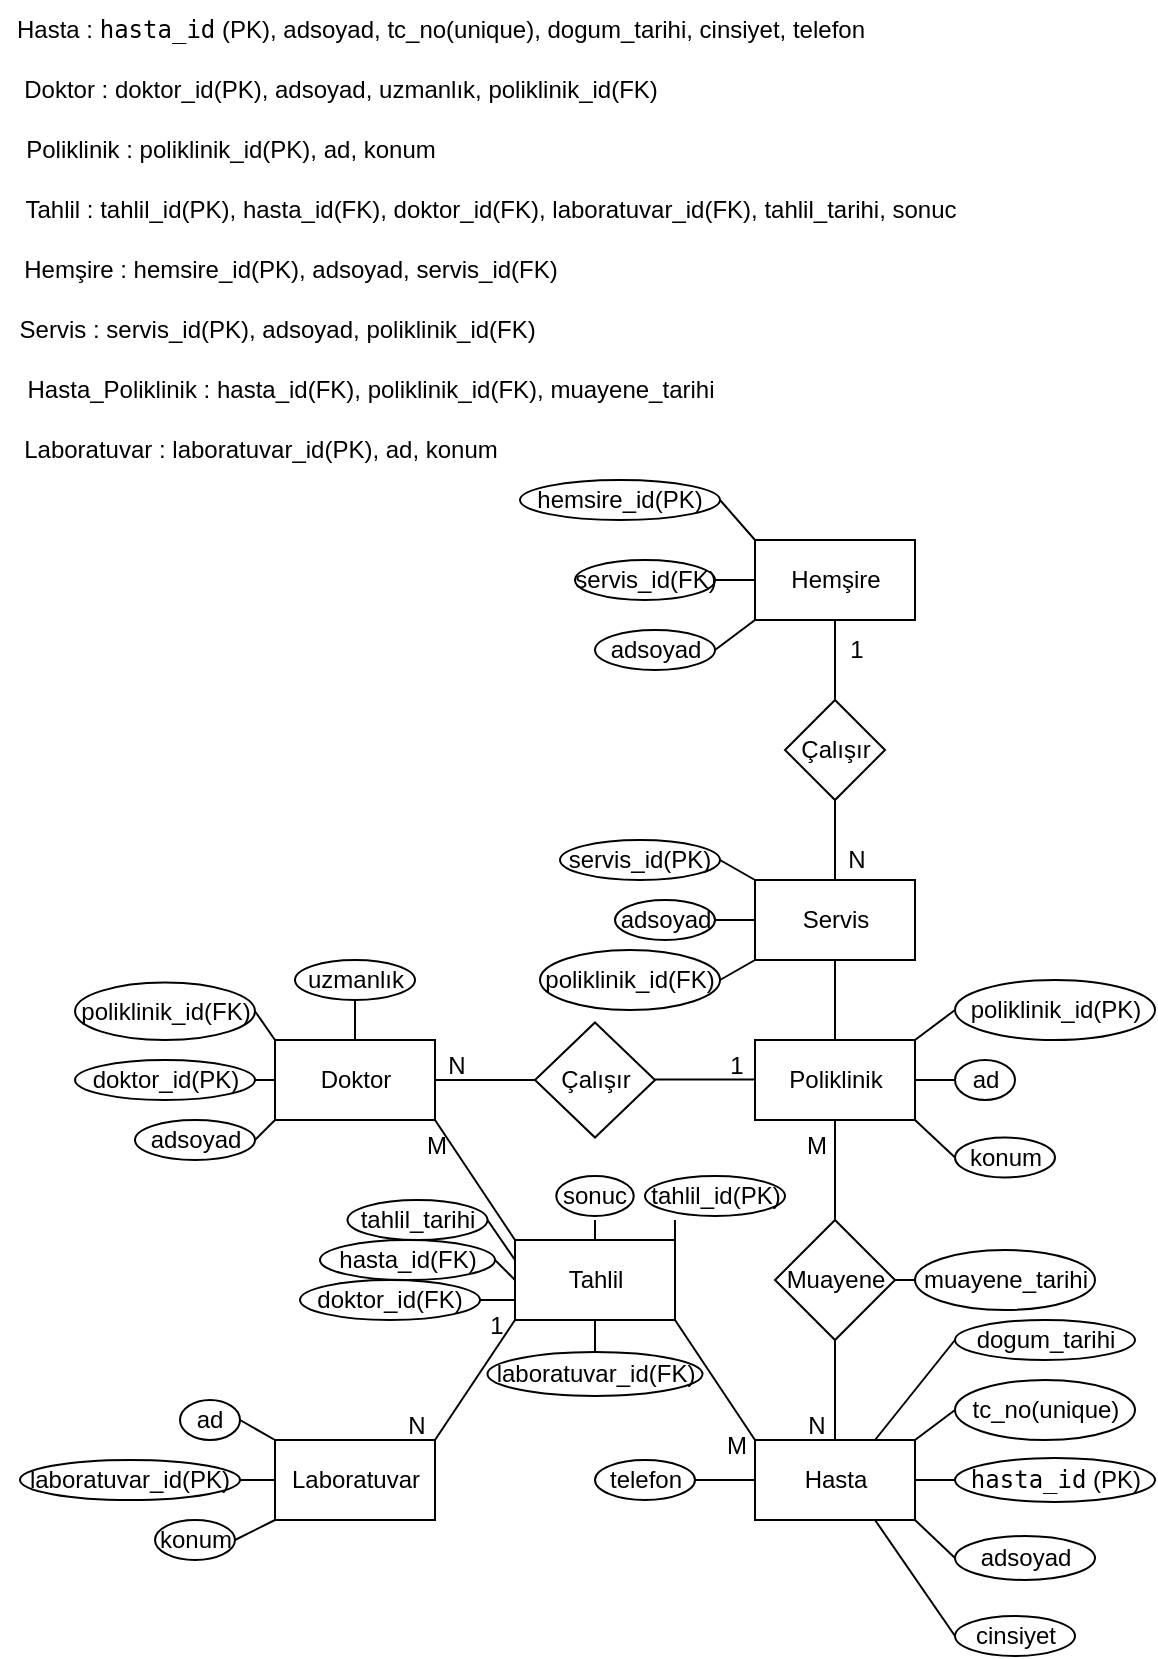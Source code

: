 <mxfile version="28.2.5">
  <diagram name="Sayfa -1" id="G6bia2JavWfTJnQ2Qtfd">
    <mxGraphModel dx="442" dy="792" grid="1" gridSize="10" guides="1" tooltips="1" connect="1" arrows="1" fold="1" page="1" pageScale="1" pageWidth="1654" pageHeight="2336" math="0" shadow="0">
      <root>
        <mxCell id="0" />
        <mxCell id="1" parent="0" />
        <mxCell id="yx5aJnkx0sQJDzMLvDzS-1" value="Doktor" style="rounded=0;whiteSpace=wrap;html=1;" vertex="1" parent="1">
          <mxGeometry x="137.5" y="528" width="80" height="40" as="geometry" />
        </mxCell>
        <mxCell id="yx5aJnkx0sQJDzMLvDzS-2" value="Poliklinik" style="rounded=0;whiteSpace=wrap;html=1;" vertex="1" parent="1">
          <mxGeometry x="377.5" y="528" width="80" height="40" as="geometry" />
        </mxCell>
        <mxCell id="yx5aJnkx0sQJDzMLvDzS-3" value="Hasta" style="rounded=0;whiteSpace=wrap;html=1;" vertex="1" parent="1">
          <mxGeometry x="377.5" y="728" width="80" height="40" as="geometry" />
        </mxCell>
        <mxCell id="yx5aJnkx0sQJDzMLvDzS-5" value="Laboratuvar" style="rounded=0;whiteSpace=wrap;html=1;" vertex="1" parent="1">
          <mxGeometry x="137.5" y="728" width="80" height="40" as="geometry" />
        </mxCell>
        <mxCell id="yx5aJnkx0sQJDzMLvDzS-7" value="Hemşire" style="rounded=0;whiteSpace=wrap;html=1;" vertex="1" parent="1">
          <mxGeometry x="377.5" y="278" width="80" height="40" as="geometry" />
        </mxCell>
        <mxCell id="yx5aJnkx0sQJDzMLvDzS-8" value="Servis" style="rounded=0;whiteSpace=wrap;html=1;" vertex="1" parent="1">
          <mxGeometry x="377.5" y="448" width="80" height="40" as="geometry" />
        </mxCell>
        <mxCell id="yx5aJnkx0sQJDzMLvDzS-10" value="Hasta :&amp;nbsp;&lt;code&gt;hasta_id&lt;/code&gt; (PK), adsoyad, tc_no(unique), dogum_tarihi, cinsiyet, telefon" style="text;html=1;align=center;verticalAlign=middle;resizable=0;points=[];autosize=1;strokeColor=none;fillColor=none;" vertex="1" parent="1">
          <mxGeometry y="8" width="440" height="30" as="geometry" />
        </mxCell>
        <mxCell id="yx5aJnkx0sQJDzMLvDzS-11" value="Doktor : doktor_id(PK), adsoyad, uzmanlık, poliklinik_id(FK)" style="text;html=1;align=center;verticalAlign=middle;resizable=0;points=[];autosize=1;strokeColor=none;fillColor=none;" vertex="1" parent="1">
          <mxGeometry y="38" width="340" height="30" as="geometry" />
        </mxCell>
        <mxCell id="yx5aJnkx0sQJDzMLvDzS-12" value="Poliklinik : poliklinik_id(PK),&amp;nbsp;ad, konum" style="text;html=1;align=center;verticalAlign=middle;resizable=0;points=[];autosize=1;strokeColor=none;fillColor=none;" vertex="1" parent="1">
          <mxGeometry y="68" width="230" height="30" as="geometry" />
        </mxCell>
        <mxCell id="yx5aJnkx0sQJDzMLvDzS-13" value="Tahlil : tahlil_id(PK), hasta_id(FK), doktor_id(FK), laboratuvar_id(FK), tahlil_tarihi, sonuc" style="text;html=1;align=center;verticalAlign=middle;resizable=0;points=[];autosize=1;strokeColor=none;fillColor=none;" vertex="1" parent="1">
          <mxGeometry y="98" width="490" height="30" as="geometry" />
        </mxCell>
        <mxCell id="yx5aJnkx0sQJDzMLvDzS-14" value="Hemşire : hemsire_id(PK), adsoyad, servis_id(FK)" style="text;html=1;align=center;verticalAlign=middle;resizable=0;points=[];autosize=1;strokeColor=none;fillColor=none;" vertex="1" parent="1">
          <mxGeometry y="128" width="290" height="30" as="geometry" />
        </mxCell>
        <mxCell id="yx5aJnkx0sQJDzMLvDzS-15" value="Servis : servis_id(PK), adsoyad, poliklinik_id(FK)&amp;nbsp;" style="text;html=1;align=center;verticalAlign=middle;resizable=0;points=[];autosize=1;strokeColor=none;fillColor=none;" vertex="1" parent="1">
          <mxGeometry y="158" width="280" height="30" as="geometry" />
        </mxCell>
        <mxCell id="yx5aJnkx0sQJDzMLvDzS-16" value="Hasta_Poliklinik : hasta_id(FK), poliklinik_id(FK), muayene_tarihi" style="text;html=1;align=center;verticalAlign=middle;resizable=0;points=[];autosize=1;strokeColor=none;fillColor=none;" vertex="1" parent="1">
          <mxGeometry y="188" width="370" height="30" as="geometry" />
        </mxCell>
        <mxCell id="yx5aJnkx0sQJDzMLvDzS-17" value="Tahlil" style="rounded=0;whiteSpace=wrap;html=1;" vertex="1" parent="1">
          <mxGeometry x="257.5" y="628" width="80" height="40" as="geometry" />
        </mxCell>
        <mxCell id="yx5aJnkx0sQJDzMLvDzS-18" value="Çalışır" style="rhombus;whiteSpace=wrap;html=1;" vertex="1" parent="1">
          <mxGeometry x="392.5" y="358" width="50" height="50" as="geometry" />
        </mxCell>
        <mxCell id="yx5aJnkx0sQJDzMLvDzS-20" value="" style="endArrow=none;html=1;rounded=0;exitX=0.5;exitY=0;exitDx=0;exitDy=0;entryX=0.5;entryY=1;entryDx=0;entryDy=0;" edge="1" parent="1" source="yx5aJnkx0sQJDzMLvDzS-18" target="yx5aJnkx0sQJDzMLvDzS-7">
          <mxGeometry width="50" height="50" relative="1" as="geometry">
            <mxPoint x="407.5" y="248" as="sourcePoint" />
            <mxPoint x="408" y="288" as="targetPoint" />
          </mxGeometry>
        </mxCell>
        <mxCell id="yx5aJnkx0sQJDzMLvDzS-21" value="Çalışır" style="rhombus;whiteSpace=wrap;html=1;" vertex="1" parent="1">
          <mxGeometry x="267.5" y="519.25" width="60" height="57.5" as="geometry" />
        </mxCell>
        <mxCell id="yx5aJnkx0sQJDzMLvDzS-24" value="Muayene" style="rhombus;whiteSpace=wrap;html=1;" vertex="1" parent="1">
          <mxGeometry x="387.5" y="618" width="60" height="60" as="geometry" />
        </mxCell>
        <mxCell id="yx5aJnkx0sQJDzMLvDzS-27" value="" style="endArrow=none;html=1;rounded=0;entryX=0.5;entryY=0;entryDx=0;entryDy=0;exitX=0.5;exitY=1;exitDx=0;exitDy=0;" edge="1" parent="1" source="yx5aJnkx0sQJDzMLvDzS-18" target="yx5aJnkx0sQJDzMLvDzS-8">
          <mxGeometry width="50" height="50" relative="1" as="geometry">
            <mxPoint x="470" y="318" as="sourcePoint" />
            <mxPoint x="497.5" y="428" as="targetPoint" />
          </mxGeometry>
        </mxCell>
        <mxCell id="yx5aJnkx0sQJDzMLvDzS-29" value="&lt;span style=&quot;text-wrap-mode: nowrap;&quot;&gt;servis_id(PK)&lt;/span&gt;" style="ellipse;whiteSpace=wrap;html=1;" vertex="1" parent="1">
          <mxGeometry x="280" y="428" width="80" height="20" as="geometry" />
        </mxCell>
        <mxCell id="yx5aJnkx0sQJDzMLvDzS-30" value="" style="endArrow=none;html=1;rounded=0;exitX=0;exitY=0;exitDx=0;exitDy=0;entryX=1;entryY=0.5;entryDx=0;entryDy=0;" edge="1" parent="1" source="yx5aJnkx0sQJDzMLvDzS-8" target="yx5aJnkx0sQJDzMLvDzS-29">
          <mxGeometry width="50" height="50" relative="1" as="geometry">
            <mxPoint x="377.5" y="468" as="sourcePoint" />
            <mxPoint x="427.5" y="418" as="targetPoint" />
          </mxGeometry>
        </mxCell>
        <mxCell id="yx5aJnkx0sQJDzMLvDzS-32" value="1" style="text;html=1;align=center;verticalAlign=middle;resizable=0;points=[];autosize=1;strokeColor=none;fillColor=none;" vertex="1" parent="1">
          <mxGeometry x="412.5" y="318" width="30" height="30" as="geometry" />
        </mxCell>
        <mxCell id="yx5aJnkx0sQJDzMLvDzS-33" value="N" style="text;html=1;align=center;verticalAlign=middle;resizable=0;points=[];autosize=1;strokeColor=none;fillColor=none;" vertex="1" parent="1">
          <mxGeometry x="412.5" y="423" width="30" height="30" as="geometry" />
        </mxCell>
        <mxCell id="yx5aJnkx0sQJDzMLvDzS-34" value="adsoyad" style="ellipse;whiteSpace=wrap;html=1;" vertex="1" parent="1">
          <mxGeometry x="307.5" y="458" width="50" height="20" as="geometry" />
        </mxCell>
        <mxCell id="yx5aJnkx0sQJDzMLvDzS-35" value="" style="endArrow=none;html=1;rounded=0;entryX=0;entryY=0.5;entryDx=0;entryDy=0;exitX=1;exitY=0.5;exitDx=0;exitDy=0;" edge="1" parent="1" source="yx5aJnkx0sQJDzMLvDzS-34" target="yx5aJnkx0sQJDzMLvDzS-8">
          <mxGeometry width="50" height="50" relative="1" as="geometry">
            <mxPoint x="297.5" y="438" as="sourcePoint" />
            <mxPoint x="347.5" y="388" as="targetPoint" />
          </mxGeometry>
        </mxCell>
        <mxCell id="yx5aJnkx0sQJDzMLvDzS-36" value="poliklinik_id(FK)" style="ellipse;whiteSpace=wrap;html=1;" vertex="1" parent="1">
          <mxGeometry x="270" y="483" width="90" height="30" as="geometry" />
        </mxCell>
        <mxCell id="yx5aJnkx0sQJDzMLvDzS-37" value="" style="endArrow=none;html=1;rounded=0;entryX=0;entryY=1;entryDx=0;entryDy=0;exitX=1;exitY=0.5;exitDx=0;exitDy=0;" edge="1" parent="1" source="yx5aJnkx0sQJDzMLvDzS-36" target="yx5aJnkx0sQJDzMLvDzS-8">
          <mxGeometry width="50" height="50" relative="1" as="geometry">
            <mxPoint x="347.5" y="458" as="sourcePoint" />
            <mxPoint x="387.5" y="458" as="targetPoint" />
          </mxGeometry>
        </mxCell>
        <mxCell id="yx5aJnkx0sQJDzMLvDzS-38" value="&lt;span style=&quot;text-wrap-mode: nowrap;&quot;&gt;hemsire_id(PK)&lt;/span&gt;" style="ellipse;whiteSpace=wrap;html=1;" vertex="1" parent="1">
          <mxGeometry x="260" y="248" width="100" height="20" as="geometry" />
        </mxCell>
        <mxCell id="yx5aJnkx0sQJDzMLvDzS-39" value="" style="endArrow=none;html=1;rounded=0;entryX=0;entryY=0;entryDx=0;entryDy=0;exitX=1;exitY=0.5;exitDx=0;exitDy=0;" edge="1" parent="1" source="yx5aJnkx0sQJDzMLvDzS-38" target="yx5aJnkx0sQJDzMLvDzS-7">
          <mxGeometry width="50" height="50" relative="1" as="geometry">
            <mxPoint x="357.5" y="226" as="sourcePoint" />
            <mxPoint x="357.5" y="298" as="targetPoint" />
          </mxGeometry>
        </mxCell>
        <mxCell id="yx5aJnkx0sQJDzMLvDzS-40" value="&lt;span style=&quot;text-wrap-mode: nowrap;&quot;&gt;servis_id(FK)&lt;/span&gt;" style="ellipse;whiteSpace=wrap;html=1;" vertex="1" parent="1">
          <mxGeometry x="287.5" y="288" width="70" height="20" as="geometry" />
        </mxCell>
        <mxCell id="yx5aJnkx0sQJDzMLvDzS-41" value="" style="endArrow=none;html=1;rounded=0;entryX=0;entryY=0.5;entryDx=0;entryDy=0;exitX=1;exitY=0.5;exitDx=0;exitDy=0;" edge="1" parent="1" source="yx5aJnkx0sQJDzMLvDzS-40" target="yx5aJnkx0sQJDzMLvDzS-7">
          <mxGeometry width="50" height="50" relative="1" as="geometry">
            <mxPoint x="337.5" y="298" as="sourcePoint" />
            <mxPoint x="347.5" y="315" as="targetPoint" />
          </mxGeometry>
        </mxCell>
        <mxCell id="yx5aJnkx0sQJDzMLvDzS-42" value="adsoyad" style="ellipse;whiteSpace=wrap;html=1;" vertex="1" parent="1">
          <mxGeometry x="297.5" y="323" width="60" height="20" as="geometry" />
        </mxCell>
        <mxCell id="yx5aJnkx0sQJDzMLvDzS-43" value="" style="endArrow=none;html=1;rounded=0;entryX=0;entryY=1;entryDx=0;entryDy=0;exitX=1;exitY=0.5;exitDx=0;exitDy=0;" edge="1" parent="1" source="yx5aJnkx0sQJDzMLvDzS-42" target="yx5aJnkx0sQJDzMLvDzS-7">
          <mxGeometry width="50" height="50" relative="1" as="geometry">
            <mxPoint x="367.5" y="318" as="sourcePoint" />
            <mxPoint x="377.5" y="335" as="targetPoint" />
          </mxGeometry>
        </mxCell>
        <mxCell id="yx5aJnkx0sQJDzMLvDzS-44" value="" style="endArrow=none;html=1;rounded=0;exitX=1;exitY=0.5;exitDx=0;exitDy=0;entryX=0;entryY=0.5;entryDx=0;entryDy=0;" edge="1" parent="1" source="yx5aJnkx0sQJDzMLvDzS-1" target="yx5aJnkx0sQJDzMLvDzS-21">
          <mxGeometry width="50" height="50" relative="1" as="geometry">
            <mxPoint x="297.5" y="688" as="sourcePoint" />
            <mxPoint x="347.5" y="638" as="targetPoint" />
          </mxGeometry>
        </mxCell>
        <mxCell id="yx5aJnkx0sQJDzMLvDzS-45" value="" style="endArrow=none;html=1;rounded=0;exitX=1;exitY=0.5;exitDx=0;exitDy=0;entryX=0;entryY=0.5;entryDx=0;entryDy=0;" edge="1" parent="1">
          <mxGeometry width="50" height="50" relative="1" as="geometry">
            <mxPoint x="327.5" y="547.74" as="sourcePoint" />
            <mxPoint x="377.5" y="547.74" as="targetPoint" />
          </mxGeometry>
        </mxCell>
        <mxCell id="yx5aJnkx0sQJDzMLvDzS-46" value="adsoyad" style="ellipse;whiteSpace=wrap;html=1;" vertex="1" parent="1">
          <mxGeometry x="67.5" y="568" width="60" height="20" as="geometry" />
        </mxCell>
        <mxCell id="yx5aJnkx0sQJDzMLvDzS-47" value="" style="endArrow=none;html=1;rounded=0;exitX=1;exitY=0.5;exitDx=0;exitDy=0;entryX=0;entryY=1;entryDx=0;entryDy=0;" edge="1" parent="1" source="yx5aJnkx0sQJDzMLvDzS-46" target="yx5aJnkx0sQJDzMLvDzS-1">
          <mxGeometry width="50" height="50" relative="1" as="geometry">
            <mxPoint x="157.5" y="658" as="sourcePoint" />
            <mxPoint x="207.5" y="608" as="targetPoint" />
          </mxGeometry>
        </mxCell>
        <mxCell id="yx5aJnkx0sQJDzMLvDzS-48" value="&lt;span style=&quot;text-wrap-mode: nowrap;&quot;&gt;doktor_id(PK)&lt;/span&gt;" style="ellipse;whiteSpace=wrap;html=1;" vertex="1" parent="1">
          <mxGeometry x="37.5" y="538" width="90" height="20" as="geometry" />
        </mxCell>
        <mxCell id="yx5aJnkx0sQJDzMLvDzS-49" value="" style="endArrow=none;html=1;rounded=0;exitX=1;exitY=0.5;exitDx=0;exitDy=0;entryX=0;entryY=0.5;entryDx=0;entryDy=0;" edge="1" parent="1" source="yx5aJnkx0sQJDzMLvDzS-48" target="yx5aJnkx0sQJDzMLvDzS-1">
          <mxGeometry width="50" height="50" relative="1" as="geometry">
            <mxPoint x="157.5" y="668" as="sourcePoint" />
            <mxPoint x="207.5" y="618" as="targetPoint" />
          </mxGeometry>
        </mxCell>
        <mxCell id="yx5aJnkx0sQJDzMLvDzS-50" value="&lt;span style=&quot;text-wrap-mode: nowrap;&quot;&gt;poliklinik_id(FK)&lt;/span&gt;" style="ellipse;whiteSpace=wrap;html=1;direction=east;" vertex="1" parent="1">
          <mxGeometry x="37.5" y="499.25" width="90" height="28.75" as="geometry" />
        </mxCell>
        <mxCell id="yx5aJnkx0sQJDzMLvDzS-51" value="" style="endArrow=none;html=1;rounded=0;exitX=1;exitY=0.5;exitDx=0;exitDy=0;entryX=0;entryY=0;entryDx=0;entryDy=0;" edge="1" parent="1" source="yx5aJnkx0sQJDzMLvDzS-50" target="yx5aJnkx0sQJDzMLvDzS-1">
          <mxGeometry width="50" height="50" relative="1" as="geometry">
            <mxPoint x="137.5" y="528" as="sourcePoint" />
            <mxPoint x="147.5" y="518" as="targetPoint" />
          </mxGeometry>
        </mxCell>
        <mxCell id="yx5aJnkx0sQJDzMLvDzS-52" value="&lt;span style=&quot;text-wrap-mode: nowrap;&quot;&gt;poliklinik_id(PK)&lt;/span&gt;" style="ellipse;whiteSpace=wrap;html=1;" vertex="1" parent="1">
          <mxGeometry x="477.5" y="498" width="100" height="30" as="geometry" />
        </mxCell>
        <mxCell id="yx5aJnkx0sQJDzMLvDzS-53" value="" style="endArrow=none;html=1;rounded=0;entryX=0;entryY=0.5;entryDx=0;entryDy=0;exitX=1;exitY=0;exitDx=0;exitDy=0;" edge="1" parent="1" source="yx5aJnkx0sQJDzMLvDzS-2" target="yx5aJnkx0sQJDzMLvDzS-52">
          <mxGeometry width="50" height="50" relative="1" as="geometry">
            <mxPoint x="417.5" y="678" as="sourcePoint" />
            <mxPoint x="467.5" y="628" as="targetPoint" />
            <Array as="points" />
          </mxGeometry>
        </mxCell>
        <mxCell id="yx5aJnkx0sQJDzMLvDzS-54" value="ad" style="ellipse;whiteSpace=wrap;html=1;" vertex="1" parent="1">
          <mxGeometry x="477.5" y="538" width="30" height="20" as="geometry" />
        </mxCell>
        <mxCell id="yx5aJnkx0sQJDzMLvDzS-55" value="" style="endArrow=none;html=1;rounded=0;exitX=1;exitY=0.5;exitDx=0;exitDy=0;entryX=0;entryY=0.5;entryDx=0;entryDy=0;" edge="1" parent="1" source="yx5aJnkx0sQJDzMLvDzS-2" target="yx5aJnkx0sQJDzMLvDzS-54">
          <mxGeometry width="50" height="50" relative="1" as="geometry">
            <mxPoint x="477.5" y="638" as="sourcePoint" />
            <mxPoint x="527.5" y="588" as="targetPoint" />
          </mxGeometry>
        </mxCell>
        <mxCell id="yx5aJnkx0sQJDzMLvDzS-56" value="konum" style="ellipse;whiteSpace=wrap;html=1;" vertex="1" parent="1">
          <mxGeometry x="477.5" y="576.75" width="50" height="20" as="geometry" />
        </mxCell>
        <mxCell id="yx5aJnkx0sQJDzMLvDzS-57" value="" style="endArrow=none;html=1;rounded=0;exitX=1;exitY=1;exitDx=0;exitDy=0;entryX=0;entryY=0.5;entryDx=0;entryDy=0;" edge="1" parent="1" source="yx5aJnkx0sQJDzMLvDzS-2" target="yx5aJnkx0sQJDzMLvDzS-56">
          <mxGeometry width="50" height="50" relative="1" as="geometry">
            <mxPoint x="477.5" y="638" as="sourcePoint" />
            <mxPoint x="527.5" y="588" as="targetPoint" />
          </mxGeometry>
        </mxCell>
        <mxCell id="yx5aJnkx0sQJDzMLvDzS-58" value="N" style="text;html=1;align=center;verticalAlign=middle;resizable=0;points=[];autosize=1;strokeColor=none;fillColor=none;" vertex="1" parent="1">
          <mxGeometry x="212.5" y="526" width="30" height="30" as="geometry" />
        </mxCell>
        <mxCell id="yx5aJnkx0sQJDzMLvDzS-59" value="1" style="text;html=1;align=center;verticalAlign=middle;resizable=0;points=[];autosize=1;strokeColor=none;fillColor=none;" vertex="1" parent="1">
          <mxGeometry x="352.5" y="526" width="30" height="30" as="geometry" />
        </mxCell>
        <mxCell id="yx5aJnkx0sQJDzMLvDzS-60" value="" style="endArrow=none;html=1;rounded=0;exitX=0.5;exitY=0;exitDx=0;exitDy=0;entryX=0.5;entryY=1;entryDx=0;entryDy=0;" edge="1" parent="1" source="yx5aJnkx0sQJDzMLvDzS-3" target="yx5aJnkx0sQJDzMLvDzS-24">
          <mxGeometry width="50" height="50" relative="1" as="geometry">
            <mxPoint x="377.5" y="718" as="sourcePoint" />
            <mxPoint x="427.5" y="668" as="targetPoint" />
          </mxGeometry>
        </mxCell>
        <mxCell id="yx5aJnkx0sQJDzMLvDzS-61" value="" style="endArrow=none;html=1;rounded=0;exitX=0.5;exitY=0;exitDx=0;exitDy=0;entryX=0.5;entryY=1;entryDx=0;entryDy=0;" edge="1" parent="1" source="yx5aJnkx0sQJDzMLvDzS-24" target="yx5aJnkx0sQJDzMLvDzS-2">
          <mxGeometry width="50" height="50" relative="1" as="geometry">
            <mxPoint x="377.5" y="718" as="sourcePoint" />
            <mxPoint x="427.5" y="668" as="targetPoint" />
          </mxGeometry>
        </mxCell>
        <mxCell id="yx5aJnkx0sQJDzMLvDzS-62" value="N" style="text;html=1;align=center;verticalAlign=middle;resizable=0;points=[];autosize=1;strokeColor=none;fillColor=none;" vertex="1" parent="1">
          <mxGeometry x="392.5" y="706" width="30" height="30" as="geometry" />
        </mxCell>
        <mxCell id="yx5aJnkx0sQJDzMLvDzS-63" value="M" style="text;html=1;align=center;verticalAlign=middle;resizable=0;points=[];autosize=1;strokeColor=none;fillColor=none;" vertex="1" parent="1">
          <mxGeometry x="392.5" y="566" width="30" height="30" as="geometry" />
        </mxCell>
        <mxCell id="yx5aJnkx0sQJDzMLvDzS-64" value="&lt;span style=&quot;text-wrap-mode: nowrap;&quot;&gt;dogum_tarihi&lt;/span&gt;" style="ellipse;whiteSpace=wrap;html=1;" vertex="1" parent="1">
          <mxGeometry x="477.5" y="668" width="90" height="20" as="geometry" />
        </mxCell>
        <mxCell id="yx5aJnkx0sQJDzMLvDzS-65" value="&lt;code style=&quot;text-wrap-mode: nowrap;&quot;&gt;hasta_id&lt;/code&gt;&lt;span style=&quot;text-wrap-mode: nowrap;&quot;&gt;&amp;nbsp;(PK)&lt;/span&gt;" style="ellipse;whiteSpace=wrap;html=1;" vertex="1" parent="1">
          <mxGeometry x="477.5" y="737" width="100" height="22" as="geometry" />
        </mxCell>
        <mxCell id="yx5aJnkx0sQJDzMLvDzS-66" value="&lt;span style=&quot;text-wrap-mode: nowrap;&quot;&gt;adsoyad&lt;/span&gt;" style="ellipse;whiteSpace=wrap;html=1;" vertex="1" parent="1">
          <mxGeometry x="477.5" y="776" width="70" height="22" as="geometry" />
        </mxCell>
        <mxCell id="yx5aJnkx0sQJDzMLvDzS-67" value="&lt;span style=&quot;text-wrap-mode: nowrap;&quot;&gt;tc_no(unique)&lt;/span&gt;" style="ellipse;whiteSpace=wrap;html=1;" vertex="1" parent="1">
          <mxGeometry x="477.5" y="698" width="90" height="30" as="geometry" />
        </mxCell>
        <mxCell id="yx5aJnkx0sQJDzMLvDzS-68" value="" style="endArrow=none;html=1;rounded=0;exitX=0;exitY=0.5;exitDx=0;exitDy=0;entryX=1;entryY=1;entryDx=0;entryDy=0;" edge="1" parent="1" source="yx5aJnkx0sQJDzMLvDzS-66" target="yx5aJnkx0sQJDzMLvDzS-3">
          <mxGeometry width="50" height="50" relative="1" as="geometry">
            <mxPoint x="567.5" y="868" as="sourcePoint" />
            <mxPoint x="617.5" y="818" as="targetPoint" />
          </mxGeometry>
        </mxCell>
        <mxCell id="yx5aJnkx0sQJDzMLvDzS-69" value="" style="endArrow=none;html=1;rounded=0;exitX=0;exitY=0.5;exitDx=0;exitDy=0;entryX=1;entryY=0.5;entryDx=0;entryDy=0;" edge="1" parent="1" source="yx5aJnkx0sQJDzMLvDzS-65" target="yx5aJnkx0sQJDzMLvDzS-3">
          <mxGeometry width="50" height="50" relative="1" as="geometry">
            <mxPoint x="567.5" y="868" as="sourcePoint" />
            <mxPoint x="617.5" y="818" as="targetPoint" />
          </mxGeometry>
        </mxCell>
        <mxCell id="yx5aJnkx0sQJDzMLvDzS-70" value="" style="endArrow=none;html=1;rounded=0;exitX=0;exitY=0.5;exitDx=0;exitDy=0;entryX=1;entryY=0;entryDx=0;entryDy=0;" edge="1" parent="1" source="yx5aJnkx0sQJDzMLvDzS-67" target="yx5aJnkx0sQJDzMLvDzS-3">
          <mxGeometry width="50" height="50" relative="1" as="geometry">
            <mxPoint x="567.5" y="868" as="sourcePoint" />
            <mxPoint x="617.5" y="818" as="targetPoint" />
          </mxGeometry>
        </mxCell>
        <mxCell id="yx5aJnkx0sQJDzMLvDzS-73" value="" style="endArrow=none;html=1;rounded=0;exitX=0.75;exitY=0;exitDx=0;exitDy=0;entryX=0;entryY=0.5;entryDx=0;entryDy=0;" edge="1" parent="1" source="yx5aJnkx0sQJDzMLvDzS-3" target="yx5aJnkx0sQJDzMLvDzS-64">
          <mxGeometry width="50" height="50" relative="1" as="geometry">
            <mxPoint x="447.5" y="718" as="sourcePoint" />
            <mxPoint x="497.5" y="668" as="targetPoint" />
          </mxGeometry>
        </mxCell>
        <mxCell id="yx5aJnkx0sQJDzMLvDzS-74" value="&lt;span style=&quot;text-wrap-mode: nowrap;&quot;&gt;cinsiyet&lt;/span&gt;" style="ellipse;whiteSpace=wrap;html=1;" vertex="1" parent="1">
          <mxGeometry x="477.5" y="816" width="60" height="20" as="geometry" />
        </mxCell>
        <mxCell id="yx5aJnkx0sQJDzMLvDzS-75" value="" style="endArrow=none;html=1;rounded=0;exitX=0;exitY=0.5;exitDx=0;exitDy=0;entryX=0.75;entryY=1;entryDx=0;entryDy=0;" edge="1" parent="1" source="yx5aJnkx0sQJDzMLvDzS-74" target="yx5aJnkx0sQJDzMLvDzS-3">
          <mxGeometry width="50" height="50" relative="1" as="geometry">
            <mxPoint x="437.5" y="838" as="sourcePoint" />
            <mxPoint x="487.5" y="788" as="targetPoint" />
          </mxGeometry>
        </mxCell>
        <mxCell id="yx5aJnkx0sQJDzMLvDzS-76" value="telefon" style="ellipse;whiteSpace=wrap;html=1;" vertex="1" parent="1">
          <mxGeometry x="297.5" y="738" width="50" height="20" as="geometry" />
        </mxCell>
        <mxCell id="yx5aJnkx0sQJDzMLvDzS-78" value="" style="endArrow=none;html=1;rounded=0;entryX=0;entryY=0.5;entryDx=0;entryDy=0;exitX=1;exitY=0.5;exitDx=0;exitDy=0;" edge="1" parent="1" source="yx5aJnkx0sQJDzMLvDzS-76" target="yx5aJnkx0sQJDzMLvDzS-3">
          <mxGeometry width="50" height="50" relative="1" as="geometry">
            <mxPoint x="387.5" y="708" as="sourcePoint" />
            <mxPoint x="457.5" y="718" as="targetPoint" />
          </mxGeometry>
        </mxCell>
        <mxCell id="yx5aJnkx0sQJDzMLvDzS-79" value="" style="endArrow=none;html=1;rounded=0;exitX=0;exitY=0;exitDx=0;exitDy=0;entryX=1;entryY=1;entryDx=0;entryDy=0;" edge="1" parent="1" source="yx5aJnkx0sQJDzMLvDzS-3" target="yx5aJnkx0sQJDzMLvDzS-17">
          <mxGeometry width="50" height="50" relative="1" as="geometry">
            <mxPoint x="327.5" y="618" as="sourcePoint" />
            <mxPoint x="377.5" y="568" as="targetPoint" />
          </mxGeometry>
        </mxCell>
        <mxCell id="yx5aJnkx0sQJDzMLvDzS-80" value="" style="endArrow=none;html=1;rounded=0;exitX=0;exitY=0;exitDx=0;exitDy=0;entryX=1;entryY=1;entryDx=0;entryDy=0;" edge="1" parent="1" source="yx5aJnkx0sQJDzMLvDzS-17" target="yx5aJnkx0sQJDzMLvDzS-1">
          <mxGeometry width="50" height="50" relative="1" as="geometry">
            <mxPoint x="327.5" y="618" as="sourcePoint" />
            <mxPoint x="377.5" y="568" as="targetPoint" />
          </mxGeometry>
        </mxCell>
        <mxCell id="yx5aJnkx0sQJDzMLvDzS-82" value="&lt;span style=&quot;text-wrap-mode: nowrap;&quot;&gt;sonuc&lt;/span&gt;" style="ellipse;whiteSpace=wrap;html=1;" vertex="1" parent="1">
          <mxGeometry x="278.13" y="596" width="38.75" height="20" as="geometry" />
        </mxCell>
        <mxCell id="yx5aJnkx0sQJDzMLvDzS-83" value="&lt;span style=&quot;text-wrap-mode: nowrap;&quot;&gt;tahlil_tarihi&lt;/span&gt;" style="ellipse;whiteSpace=wrap;html=1;" vertex="1" parent="1">
          <mxGeometry x="173.75" y="608" width="70" height="20" as="geometry" />
        </mxCell>
        <mxCell id="yx5aJnkx0sQJDzMLvDzS-84" value="&lt;span style=&quot;text-wrap-mode: nowrap;&quot;&gt;laboratuvar_id(FK)&lt;/span&gt;" style="ellipse;whiteSpace=wrap;html=1;" vertex="1" parent="1">
          <mxGeometry x="243.75" y="684" width="107.5" height="22" as="geometry" />
        </mxCell>
        <mxCell id="yx5aJnkx0sQJDzMLvDzS-85" value="&lt;span style=&quot;text-wrap-mode: nowrap;&quot;&gt;doktor_id(FK)&lt;/span&gt;" style="ellipse;whiteSpace=wrap;html=1;" vertex="1" parent="1">
          <mxGeometry x="150" y="648" width="90" height="20" as="geometry" />
        </mxCell>
        <mxCell id="yx5aJnkx0sQJDzMLvDzS-86" value="&lt;span style=&quot;text-wrap-mode: nowrap;&quot;&gt;hasta_id(FK)&lt;/span&gt;" style="ellipse;whiteSpace=wrap;html=1;" vertex="1" parent="1">
          <mxGeometry x="160" y="628" width="87.5" height="20" as="geometry" />
        </mxCell>
        <mxCell id="yx5aJnkx0sQJDzMLvDzS-87" value="&lt;span style=&quot;text-wrap-mode: nowrap;&quot;&gt;tahlil_id(PK)&lt;/span&gt;" style="ellipse;whiteSpace=wrap;html=1;" vertex="1" parent="1">
          <mxGeometry x="322.5" y="596" width="70" height="20" as="geometry" />
        </mxCell>
        <mxCell id="yx5aJnkx0sQJDzMLvDzS-88" value="" style="endArrow=none;html=1;rounded=0;entryX=0.5;entryY=1;entryDx=0;entryDy=0;exitX=0.5;exitY=0;exitDx=0;exitDy=0;" edge="1" parent="1" source="yx5aJnkx0sQJDzMLvDzS-84" target="yx5aJnkx0sQJDzMLvDzS-17">
          <mxGeometry width="50" height="50" relative="1" as="geometry">
            <mxPoint x="228.13" y="798" as="sourcePoint" />
            <mxPoint x="278.13" y="748" as="targetPoint" />
          </mxGeometry>
        </mxCell>
        <mxCell id="yx5aJnkx0sQJDzMLvDzS-89" value="" style="endArrow=none;html=1;rounded=0;entryX=0;entryY=0.75;entryDx=0;entryDy=0;exitX=1;exitY=0.5;exitDx=0;exitDy=0;" edge="1" parent="1" source="yx5aJnkx0sQJDzMLvDzS-85" target="yx5aJnkx0sQJDzMLvDzS-17">
          <mxGeometry width="50" height="50" relative="1" as="geometry">
            <mxPoint x="87.5" y="848" as="sourcePoint" />
            <mxPoint x="137.5" y="798" as="targetPoint" />
          </mxGeometry>
        </mxCell>
        <mxCell id="yx5aJnkx0sQJDzMLvDzS-90" value="" style="endArrow=none;html=1;rounded=0;entryX=0;entryY=0.5;entryDx=0;entryDy=0;exitX=1;exitY=0.5;exitDx=0;exitDy=0;" edge="1" parent="1" source="yx5aJnkx0sQJDzMLvDzS-86" target="yx5aJnkx0sQJDzMLvDzS-17">
          <mxGeometry width="50" height="50" relative="1" as="geometry">
            <mxPoint x="77.5" y="836" as="sourcePoint" />
            <mxPoint x="237.5" y="698" as="targetPoint" />
          </mxGeometry>
        </mxCell>
        <mxCell id="yx5aJnkx0sQJDzMLvDzS-92" value="" style="endArrow=none;html=1;rounded=0;exitX=0.5;exitY=0;exitDx=0;exitDy=0;" edge="1" parent="1" source="yx5aJnkx0sQJDzMLvDzS-17">
          <mxGeometry width="50" height="50" relative="1" as="geometry">
            <mxPoint x="247.5" y="746" as="sourcePoint" />
            <mxPoint x="297.5" y="618" as="targetPoint" />
          </mxGeometry>
        </mxCell>
        <mxCell id="yx5aJnkx0sQJDzMLvDzS-93" value="" style="endArrow=none;html=1;rounded=0;entryX=0;entryY=0.25;entryDx=0;entryDy=0;exitX=1;exitY=0.5;exitDx=0;exitDy=0;" edge="1" parent="1" source="yx5aJnkx0sQJDzMLvDzS-83" target="yx5aJnkx0sQJDzMLvDzS-17">
          <mxGeometry width="50" height="50" relative="1" as="geometry">
            <mxPoint x="65" y="798" as="sourcePoint" />
            <mxPoint x="115" y="748" as="targetPoint" />
          </mxGeometry>
        </mxCell>
        <mxCell id="yx5aJnkx0sQJDzMLvDzS-94" value="" style="endArrow=none;html=1;rounded=0;entryX=0.214;entryY=1.1;entryDx=0;entryDy=0;entryPerimeter=0;exitX=1;exitY=0;exitDx=0;exitDy=0;" edge="1" parent="1" source="yx5aJnkx0sQJDzMLvDzS-17" target="yx5aJnkx0sQJDzMLvDzS-87">
          <mxGeometry width="50" height="50" relative="1" as="geometry">
            <mxPoint x="232.5" y="836" as="sourcePoint" />
            <mxPoint x="282.5" y="786" as="targetPoint" />
          </mxGeometry>
        </mxCell>
        <mxCell id="yx5aJnkx0sQJDzMLvDzS-95" value="M" style="text;html=1;align=center;verticalAlign=middle;resizable=0;points=[];autosize=1;strokeColor=none;fillColor=none;" vertex="1" parent="1">
          <mxGeometry x="352.5" y="716" width="30" height="30" as="geometry" />
        </mxCell>
        <mxCell id="yx5aJnkx0sQJDzMLvDzS-96" value="M" style="text;html=1;align=center;verticalAlign=middle;resizable=0;points=[];autosize=1;strokeColor=none;fillColor=none;" vertex="1" parent="1">
          <mxGeometry x="202.5" y="566" width="30" height="30" as="geometry" />
        </mxCell>
        <mxCell id="yx5aJnkx0sQJDzMLvDzS-97" value="&lt;span style=&quot;text-wrap-mode: nowrap;&quot;&gt;uzmanlık&lt;/span&gt;" style="ellipse;whiteSpace=wrap;html=1;" vertex="1" parent="1">
          <mxGeometry x="147.5" y="488" width="60" height="20" as="geometry" />
        </mxCell>
        <mxCell id="yx5aJnkx0sQJDzMLvDzS-98" value="" style="endArrow=none;html=1;rounded=0;entryX=0.5;entryY=0;entryDx=0;entryDy=0;exitX=0.5;exitY=1;exitDx=0;exitDy=0;" edge="1" parent="1" source="yx5aJnkx0sQJDzMLvDzS-97" target="yx5aJnkx0sQJDzMLvDzS-1">
          <mxGeometry width="50" height="50" relative="1" as="geometry">
            <mxPoint x="257.5" y="478" as="sourcePoint" />
            <mxPoint x="217.5" y="478" as="targetPoint" />
          </mxGeometry>
        </mxCell>
        <mxCell id="yx5aJnkx0sQJDzMLvDzS-103" value="" style="endArrow=none;html=1;rounded=0;exitX=1;exitY=0;exitDx=0;exitDy=0;entryX=0;entryY=1;entryDx=0;entryDy=0;" edge="1" parent="1" source="yx5aJnkx0sQJDzMLvDzS-5" target="yx5aJnkx0sQJDzMLvDzS-17">
          <mxGeometry width="50" height="50" relative="1" as="geometry">
            <mxPoint x="217.5" y="748" as="sourcePoint" />
            <mxPoint x="267.5" y="698" as="targetPoint" />
          </mxGeometry>
        </mxCell>
        <mxCell id="yx5aJnkx0sQJDzMLvDzS-104" value="muayene_tarihi" style="ellipse;whiteSpace=wrap;html=1;" vertex="1" parent="1">
          <mxGeometry x="457.5" y="633" width="90" height="30" as="geometry" />
        </mxCell>
        <mxCell id="yx5aJnkx0sQJDzMLvDzS-105" value="" style="endArrow=none;html=1;rounded=0;exitX=1;exitY=0.5;exitDx=0;exitDy=0;entryX=0;entryY=0.5;entryDx=0;entryDy=0;" edge="1" parent="1" source="yx5aJnkx0sQJDzMLvDzS-24" target="yx5aJnkx0sQJDzMLvDzS-104">
          <mxGeometry width="50" height="50" relative="1" as="geometry">
            <mxPoint x="427.5" y="678" as="sourcePoint" />
            <mxPoint x="477.5" y="628" as="targetPoint" />
          </mxGeometry>
        </mxCell>
        <mxCell id="yx5aJnkx0sQJDzMLvDzS-106" value="N" style="text;html=1;align=center;verticalAlign=middle;resizable=0;points=[];autosize=1;strokeColor=none;fillColor=none;" vertex="1" parent="1">
          <mxGeometry x="192.5" y="706" width="30" height="30" as="geometry" />
        </mxCell>
        <mxCell id="yx5aJnkx0sQJDzMLvDzS-107" value="1" style="text;html=1;align=center;verticalAlign=middle;resizable=0;points=[];autosize=1;strokeColor=none;fillColor=none;" vertex="1" parent="1">
          <mxGeometry x="232.5" y="656" width="30" height="30" as="geometry" />
        </mxCell>
        <mxCell id="yx5aJnkx0sQJDzMLvDzS-108" value="Laboratuvar : laboratuvar_id(PK), ad, konum" style="text;html=1;align=center;verticalAlign=middle;resizable=0;points=[];autosize=1;strokeColor=none;fillColor=none;" vertex="1" parent="1">
          <mxGeometry y="218" width="260" height="30" as="geometry" />
        </mxCell>
        <mxCell id="yx5aJnkx0sQJDzMLvDzS-109" value="&lt;span style=&quot;text-wrap-mode: nowrap;&quot;&gt;laboratuvar_id(PK)&lt;/span&gt;" style="ellipse;whiteSpace=wrap;html=1;" vertex="1" parent="1">
          <mxGeometry x="10" y="738" width="110" height="20" as="geometry" />
        </mxCell>
        <mxCell id="yx5aJnkx0sQJDzMLvDzS-111" value="" style="endArrow=none;html=1;rounded=0;exitX=1;exitY=0.5;exitDx=0;exitDy=0;" edge="1" parent="1" source="yx5aJnkx0sQJDzMLvDzS-109">
          <mxGeometry width="50" height="50" relative="1" as="geometry">
            <mxPoint x="127.5" y="778" as="sourcePoint" />
            <mxPoint x="137.5" y="748" as="targetPoint" />
          </mxGeometry>
        </mxCell>
        <mxCell id="yx5aJnkx0sQJDzMLvDzS-112" value="&lt;span style=&quot;text-wrap-mode: nowrap;&quot;&gt;ad&lt;/span&gt;" style="ellipse;whiteSpace=wrap;html=1;" vertex="1" parent="1">
          <mxGeometry x="90" y="708" width="30" height="20" as="geometry" />
        </mxCell>
        <mxCell id="yx5aJnkx0sQJDzMLvDzS-114" value="" style="endArrow=none;html=1;rounded=0;exitX=1;exitY=0.5;exitDx=0;exitDy=0;entryX=0;entryY=0;entryDx=0;entryDy=0;" edge="1" parent="1" source="yx5aJnkx0sQJDzMLvDzS-112" target="yx5aJnkx0sQJDzMLvDzS-5">
          <mxGeometry width="50" height="50" relative="1" as="geometry">
            <mxPoint x="157.5" y="738" as="sourcePoint" />
            <mxPoint x="207.5" y="688" as="targetPoint" />
          </mxGeometry>
        </mxCell>
        <mxCell id="yx5aJnkx0sQJDzMLvDzS-115" value="&lt;span style=&quot;text-wrap-mode: nowrap;&quot;&gt;konum&lt;/span&gt;" style="ellipse;whiteSpace=wrap;html=1;" vertex="1" parent="1">
          <mxGeometry x="77.5" y="768" width="40" height="20" as="geometry" />
        </mxCell>
        <mxCell id="yx5aJnkx0sQJDzMLvDzS-116" value="" style="endArrow=none;html=1;rounded=0;entryX=0;entryY=1;entryDx=0;entryDy=0;exitX=1;exitY=0.5;exitDx=0;exitDy=0;" edge="1" parent="1" source="yx5aJnkx0sQJDzMLvDzS-115" target="yx5aJnkx0sQJDzMLvDzS-5">
          <mxGeometry width="50" height="50" relative="1" as="geometry">
            <mxPoint x="77.5" y="818" as="sourcePoint" />
            <mxPoint x="127.5" y="768" as="targetPoint" />
          </mxGeometry>
        </mxCell>
        <mxCell id="yx5aJnkx0sQJDzMLvDzS-121" value="" style="endArrow=none;html=1;rounded=0;entryX=0.5;entryY=1;entryDx=0;entryDy=0;exitX=0.5;exitY=0;exitDx=0;exitDy=0;" edge="1" parent="1" source="yx5aJnkx0sQJDzMLvDzS-2" target="yx5aJnkx0sQJDzMLvDzS-8">
          <mxGeometry width="50" height="50" relative="1" as="geometry">
            <mxPoint x="440" y="548" as="sourcePoint" />
            <mxPoint x="490" y="498" as="targetPoint" />
          </mxGeometry>
        </mxCell>
      </root>
    </mxGraphModel>
  </diagram>
</mxfile>

